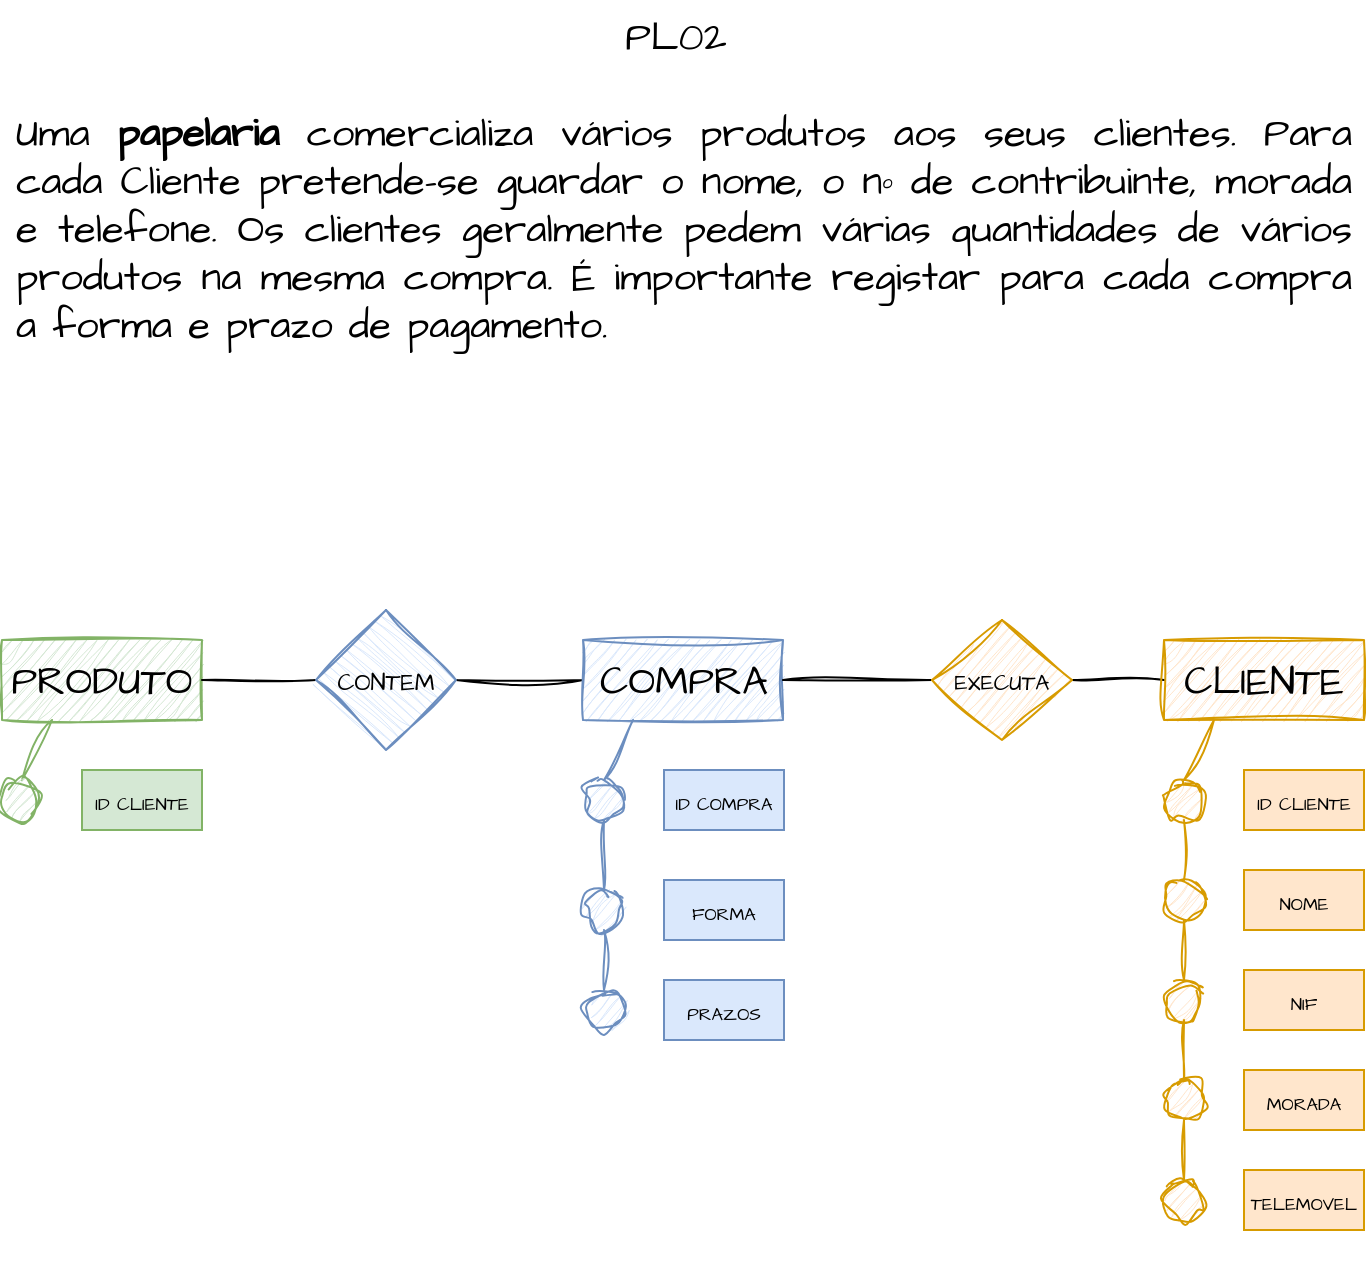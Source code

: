 <mxfile version="21.7.2" type="github">
  <diagram name="Página-1" id="BH1qhdnxoWcXbNzppzCz">
    <mxGraphModel dx="794" dy="432" grid="1" gridSize="10" guides="1" tooltips="1" connect="1" arrows="1" fold="1" page="1" pageScale="1" pageWidth="827" pageHeight="1169" math="0" shadow="0">
      <root>
        <mxCell id="0" />
        <mxCell id="1" parent="0" />
        <mxCell id="3jHvI7O4Ok8lUDtoBdZa-1" value="&lt;div style=&quot;&quot;&gt;PL02&amp;nbsp;&lt;/div&gt;&lt;div style=&quot;&quot;&gt;&lt;br&gt;&lt;/div&gt;&lt;div style=&quot;text-align: justify;&quot;&gt;Uma &lt;b&gt;papelaria &lt;/b&gt;comercializa vários produtos aos seus clientes. Para cada Cliente pretende-se guardar o nome, o&amp;nbsp;&lt;span style=&quot;background-color: initial;&quot;&gt;nº de contribuinte, morada e telefone. Os clientes geralmente pedem várias quantidades de vários produtos na&amp;nbsp;&lt;/span&gt;&lt;span style=&quot;background-color: initial;&quot;&gt;mesma compra. É importante registar para cada compra a forma e prazo de pagamento.&amp;nbsp;&lt;/span&gt;&lt;/div&gt;" style="text;html=1;strokeColor=none;fillColor=none;align=center;verticalAlign=middle;whiteSpace=wrap;rounded=0;fontSize=20;fontFamily=Architects Daughter;" vertex="1" parent="1">
          <mxGeometry x="79" width="670" height="180" as="geometry" />
        </mxCell>
        <mxCell id="3jHvI7O4Ok8lUDtoBdZa-49" value="" style="edgeStyle=orthogonalEdgeStyle;rounded=0;sketch=1;hachureGap=4;jiggle=2;curveFitting=1;orthogonalLoop=1;jettySize=auto;html=1;fontFamily=Architects Daughter;fontSource=https%3A%2F%2Ffonts.googleapis.com%2Fcss%3Ffamily%3DArchitects%2BDaughter;fontSize=16;endArrow=none;endFill=0;" edge="1" parent="1" source="3jHvI7O4Ok8lUDtoBdZa-2" target="3jHvI7O4Ok8lUDtoBdZa-48">
          <mxGeometry relative="1" as="geometry" />
        </mxCell>
        <mxCell id="3jHvI7O4Ok8lUDtoBdZa-2" value="CLIENTE" style="rounded=0;whiteSpace=wrap;html=1;sketch=1;hachureGap=4;jiggle=2;curveFitting=1;fontFamily=Architects Daughter;fontSource=https%3A%2F%2Ffonts.googleapis.com%2Fcss%3Ffamily%3DArchitects%2BDaughter;fontSize=20;fillColor=#ffe6cc;strokeColor=#d79b00;" vertex="1" parent="1">
          <mxGeometry x="654" y="320" width="100" height="40" as="geometry" />
        </mxCell>
        <mxCell id="3jHvI7O4Ok8lUDtoBdZa-3" value="PRODUTO" style="rounded=0;whiteSpace=wrap;html=1;sketch=1;hachureGap=4;jiggle=2;curveFitting=1;fontFamily=Architects Daughter;fontSource=https%3A%2F%2Ffonts.googleapis.com%2Fcss%3Ffamily%3DArchitects%2BDaughter;fontSize=20;fillColor=#d5e8d4;strokeColor=#82b366;" vertex="1" parent="1">
          <mxGeometry x="73" y="320" width="100" height="40" as="geometry" />
        </mxCell>
        <mxCell id="3jHvI7O4Ok8lUDtoBdZa-52" value="" style="edgeStyle=orthogonalEdgeStyle;rounded=0;sketch=1;hachureGap=4;jiggle=2;curveFitting=1;orthogonalLoop=1;jettySize=auto;html=1;fontFamily=Architects Daughter;fontSource=https%3A%2F%2Ffonts.googleapis.com%2Fcss%3Ffamily%3DArchitects%2BDaughter;fontSize=16;endArrow=none;endFill=0;" edge="1" parent="1" source="3jHvI7O4Ok8lUDtoBdZa-4" target="3jHvI7O4Ok8lUDtoBdZa-51">
          <mxGeometry relative="1" as="geometry" />
        </mxCell>
        <mxCell id="3jHvI7O4Ok8lUDtoBdZa-4" value="COMPRA" style="rounded=0;whiteSpace=wrap;html=1;sketch=1;hachureGap=4;jiggle=2;curveFitting=1;fontFamily=Architects Daughter;fontSource=https%3A%2F%2Ffonts.googleapis.com%2Fcss%3Ffamily%3DArchitects%2BDaughter;fontSize=20;fillColor=#dae8fc;strokeColor=#6c8ebf;" vertex="1" parent="1">
          <mxGeometry x="363.5" y="320" width="100" height="40" as="geometry" />
        </mxCell>
        <mxCell id="3jHvI7O4Ok8lUDtoBdZa-9" value="" style="endArrow=none;html=1;rounded=0;sketch=1;hachureGap=4;jiggle=2;curveFitting=1;fontFamily=Architects Daughter;fontSource=https%3A%2F%2Ffonts.googleapis.com%2Fcss%3Ffamily%3DArchitects%2BDaughter;fontSize=16;exitX=0.5;exitY=0;exitDx=0;exitDy=0;fillColor=#ffe6cc;strokeColor=#d79b00;" edge="1" parent="1" source="3jHvI7O4Ok8lUDtoBdZa-10">
          <mxGeometry width="50" height="50" relative="1" as="geometry">
            <mxPoint x="679" y="400" as="sourcePoint" />
            <mxPoint x="679" y="360" as="targetPoint" />
          </mxGeometry>
        </mxCell>
        <mxCell id="3jHvI7O4Ok8lUDtoBdZa-10" value="" style="ellipse;whiteSpace=wrap;html=1;aspect=fixed;hachureGap=4;fontFamily=Architects Daughter;fontSource=https%3A%2F%2Ffonts.googleapis.com%2Fcss%3Ffamily%3DArchitects%2BDaughter;fontSize=20;shadow=0;fillColor=#ffe6cc;strokeColor=#d79b00;sketch=1;curveFitting=1;jiggle=2;" vertex="1" parent="1">
          <mxGeometry x="654" y="390" width="20" height="20" as="geometry" />
        </mxCell>
        <mxCell id="3jHvI7O4Ok8lUDtoBdZa-16" value="" style="endArrow=none;html=1;rounded=0;sketch=1;hachureGap=4;jiggle=2;curveFitting=1;fontFamily=Architects Daughter;fontSource=https%3A%2F%2Ffonts.googleapis.com%2Fcss%3Ffamily%3DArchitects%2BDaughter;fontSize=16;exitX=0.5;exitY=0;exitDx=0;exitDy=0;entryX=0.5;entryY=1;entryDx=0;entryDy=0;fillColor=#ffe6cc;strokeColor=#d79b00;" edge="1" parent="1" source="3jHvI7O4Ok8lUDtoBdZa-17" target="3jHvI7O4Ok8lUDtoBdZa-10">
          <mxGeometry width="50" height="50" relative="1" as="geometry">
            <mxPoint x="679" y="450" as="sourcePoint" />
            <mxPoint x="679" y="410" as="targetPoint" />
          </mxGeometry>
        </mxCell>
        <mxCell id="3jHvI7O4Ok8lUDtoBdZa-17" value="" style="ellipse;whiteSpace=wrap;html=1;aspect=fixed;sketch=1;hachureGap=4;jiggle=2;curveFitting=1;fontFamily=Architects Daughter;fontSource=https%3A%2F%2Ffonts.googleapis.com%2Fcss%3Ffamily%3DArchitects%2BDaughter;fontSize=20;fillColor=#ffe6cc;strokeColor=#d79b00;" vertex="1" parent="1">
          <mxGeometry x="654" y="440" width="20" height="20" as="geometry" />
        </mxCell>
        <mxCell id="3jHvI7O4Ok8lUDtoBdZa-18" value="" style="endArrow=none;html=1;rounded=0;sketch=1;hachureGap=4;jiggle=2;curveFitting=1;fontFamily=Architects Daughter;fontSource=https%3A%2F%2Ffonts.googleapis.com%2Fcss%3Ffamily%3DArchitects%2BDaughter;fontSize=16;exitX=0.5;exitY=0;exitDx=0;exitDy=0;entryX=0.5;entryY=1;entryDx=0;entryDy=0;fillColor=#ffe6cc;strokeColor=#d79b00;" edge="1" parent="1" source="3jHvI7O4Ok8lUDtoBdZa-19" target="3jHvI7O4Ok8lUDtoBdZa-17">
          <mxGeometry width="50" height="50" relative="1" as="geometry">
            <mxPoint x="679" y="500" as="sourcePoint" />
            <mxPoint x="664" y="460" as="targetPoint" />
          </mxGeometry>
        </mxCell>
        <mxCell id="3jHvI7O4Ok8lUDtoBdZa-19" value="" style="ellipse;whiteSpace=wrap;html=1;aspect=fixed;sketch=1;hachureGap=4;jiggle=2;curveFitting=1;fontFamily=Architects Daughter;fontSource=https%3A%2F%2Ffonts.googleapis.com%2Fcss%3Ffamily%3DArchitects%2BDaughter;fontSize=20;fillColor=#ffe6cc;strokeColor=#d79b00;" vertex="1" parent="1">
          <mxGeometry x="654" y="490" width="20" height="20" as="geometry" />
        </mxCell>
        <mxCell id="3jHvI7O4Ok8lUDtoBdZa-20" value="" style="endArrow=none;html=1;rounded=0;sketch=1;hachureGap=4;jiggle=2;curveFitting=1;fontFamily=Architects Daughter;fontSource=https%3A%2F%2Ffonts.googleapis.com%2Fcss%3Ffamily%3DArchitects%2BDaughter;fontSize=16;exitX=0.5;exitY=0;exitDx=0;exitDy=0;entryX=0.5;entryY=1;entryDx=0;entryDy=0;fillColor=#ffe6cc;strokeColor=#d79b00;" edge="1" parent="1" source="3jHvI7O4Ok8lUDtoBdZa-21" target="3jHvI7O4Ok8lUDtoBdZa-19">
          <mxGeometry width="50" height="50" relative="1" as="geometry">
            <mxPoint x="679" y="550" as="sourcePoint" />
            <mxPoint x="664" y="510" as="targetPoint" />
          </mxGeometry>
        </mxCell>
        <mxCell id="3jHvI7O4Ok8lUDtoBdZa-21" value="" style="ellipse;whiteSpace=wrap;html=1;aspect=fixed;sketch=1;hachureGap=4;jiggle=2;curveFitting=1;fontFamily=Architects Daughter;fontSource=https%3A%2F%2Ffonts.googleapis.com%2Fcss%3Ffamily%3DArchitects%2BDaughter;fontSize=20;fillColor=#ffe6cc;strokeColor=#d79b00;" vertex="1" parent="1">
          <mxGeometry x="654" y="540" width="20" height="20" as="geometry" />
        </mxCell>
        <mxCell id="3jHvI7O4Ok8lUDtoBdZa-25" value="" style="endArrow=none;html=1;rounded=0;sketch=1;hachureGap=4;jiggle=2;curveFitting=1;fontFamily=Architects Daughter;fontSource=https%3A%2F%2Ffonts.googleapis.com%2Fcss%3Ffamily%3DArchitects%2BDaughter;fontSize=16;exitX=0.5;exitY=0;exitDx=0;exitDy=0;entryX=0.5;entryY=1;entryDx=0;entryDy=0;fillColor=#ffe6cc;strokeColor=#d79b00;" edge="1" parent="1" source="3jHvI7O4Ok8lUDtoBdZa-26" target="3jHvI7O4Ok8lUDtoBdZa-21">
          <mxGeometry width="50" height="50" relative="1" as="geometry">
            <mxPoint x="679" y="600" as="sourcePoint" />
            <mxPoint x="664" y="560" as="targetPoint" />
          </mxGeometry>
        </mxCell>
        <mxCell id="3jHvI7O4Ok8lUDtoBdZa-26" value="" style="ellipse;whiteSpace=wrap;html=1;aspect=fixed;sketch=1;hachureGap=4;jiggle=2;curveFitting=1;fontFamily=Architects Daughter;fontSource=https%3A%2F%2Ffonts.googleapis.com%2Fcss%3Ffamily%3DArchitects%2BDaughter;fontSize=20;fillColor=#ffe6cc;strokeColor=#d79b00;" vertex="1" parent="1">
          <mxGeometry x="654" y="590" width="20" height="20" as="geometry" />
        </mxCell>
        <mxCell id="3jHvI7O4Ok8lUDtoBdZa-27" value="&lt;p style=&quot;line-height: 130%;&quot;&gt;&lt;font style=&quot;font-size: 9px;&quot;&gt;ID CLIENTE&lt;/font&gt;&lt;/p&gt;" style="text;html=1;strokeColor=#d79b00;fillColor=#ffe6cc;align=center;verticalAlign=middle;whiteSpace=wrap;rounded=0;fontSize=20;fontFamily=Architects Daughter;" vertex="1" parent="1">
          <mxGeometry x="694" y="385" width="60" height="30" as="geometry" />
        </mxCell>
        <mxCell id="3jHvI7O4Ok8lUDtoBdZa-28" value="&lt;p style=&quot;line-height: 130%;&quot;&gt;&lt;font style=&quot;font-size: 9px;&quot;&gt;NOME&lt;/font&gt;&lt;/p&gt;" style="text;html=1;strokeColor=#d79b00;fillColor=#ffe6cc;align=center;verticalAlign=middle;whiteSpace=wrap;rounded=0;fontSize=20;fontFamily=Architects Daughter;" vertex="1" parent="1">
          <mxGeometry x="694" y="435" width="60" height="30" as="geometry" />
        </mxCell>
        <mxCell id="3jHvI7O4Ok8lUDtoBdZa-29" value="&lt;p style=&quot;line-height: 130%;&quot;&gt;&lt;font style=&quot;font-size: 9px;&quot;&gt;NIF&lt;/font&gt;&lt;/p&gt;" style="text;html=1;strokeColor=#d79b00;fillColor=#ffe6cc;align=center;verticalAlign=middle;whiteSpace=wrap;rounded=0;fontSize=20;fontFamily=Architects Daughter;" vertex="1" parent="1">
          <mxGeometry x="694" y="485" width="60" height="30" as="geometry" />
        </mxCell>
        <mxCell id="3jHvI7O4Ok8lUDtoBdZa-30" value="&lt;p style=&quot;line-height: 130%;&quot;&gt;&lt;font style=&quot;font-size: 9px;&quot;&gt;MORADA&lt;/font&gt;&lt;/p&gt;" style="text;html=1;strokeColor=#d79b00;fillColor=#ffe6cc;align=center;verticalAlign=middle;whiteSpace=wrap;rounded=0;fontSize=20;fontFamily=Architects Daughter;" vertex="1" parent="1">
          <mxGeometry x="694" y="535" width="60" height="30" as="geometry" />
        </mxCell>
        <mxCell id="3jHvI7O4Ok8lUDtoBdZa-31" value="&lt;p style=&quot;line-height: 130%;&quot;&gt;&lt;font style=&quot;font-size: 9px;&quot;&gt;TELEMOVEL&lt;/font&gt;&lt;/p&gt;" style="text;html=1;strokeColor=#d79b00;fillColor=#ffe6cc;align=center;verticalAlign=middle;whiteSpace=wrap;rounded=0;fontSize=20;fontFamily=Architects Daughter;" vertex="1" parent="1">
          <mxGeometry x="694" y="585" width="60" height="30" as="geometry" />
        </mxCell>
        <mxCell id="3jHvI7O4Ok8lUDtoBdZa-33" value="" style="endArrow=none;html=1;rounded=0;sketch=1;hachureGap=4;jiggle=2;curveFitting=1;fontFamily=Architects Daughter;fontSource=https%3A%2F%2Ffonts.googleapis.com%2Fcss%3Ffamily%3DArchitects%2BDaughter;fontSize=16;exitX=0.5;exitY=0;exitDx=0;exitDy=0;fillColor=#dae8fc;strokeColor=#6c8ebf;entryX=0.25;entryY=1;entryDx=0;entryDy=0;" edge="1" parent="1" source="3jHvI7O4Ok8lUDtoBdZa-34" target="3jHvI7O4Ok8lUDtoBdZa-4">
          <mxGeometry width="50" height="50" relative="1" as="geometry">
            <mxPoint x="389" y="400" as="sourcePoint" />
            <mxPoint x="389" y="360" as="targetPoint" />
          </mxGeometry>
        </mxCell>
        <mxCell id="3jHvI7O4Ok8lUDtoBdZa-34" value="" style="ellipse;whiteSpace=wrap;html=1;aspect=fixed;hachureGap=4;fontFamily=Architects Daughter;fontSource=https%3A%2F%2Ffonts.googleapis.com%2Fcss%3Ffamily%3DArchitects%2BDaughter;fontSize=20;shadow=0;fillColor=#dae8fc;strokeColor=#6c8ebf;sketch=1;curveFitting=1;jiggle=2;" vertex="1" parent="1">
          <mxGeometry x="364" y="390" width="20" height="20" as="geometry" />
        </mxCell>
        <mxCell id="3jHvI7O4Ok8lUDtoBdZa-35" value="&lt;p style=&quot;line-height: 130%;&quot;&gt;&lt;font style=&quot;font-size: 9px;&quot;&gt;ID COMPRA&lt;/font&gt;&lt;/p&gt;" style="text;html=1;strokeColor=#6c8ebf;fillColor=#dae8fc;align=center;verticalAlign=middle;whiteSpace=wrap;rounded=0;fontSize=20;fontFamily=Architects Daughter;" vertex="1" parent="1">
          <mxGeometry x="404" y="385" width="60" height="30" as="geometry" />
        </mxCell>
        <mxCell id="3jHvI7O4Ok8lUDtoBdZa-39" value="" style="endArrow=none;html=1;rounded=0;sketch=1;hachureGap=4;jiggle=2;curveFitting=1;fontFamily=Architects Daughter;fontSource=https%3A%2F%2Ffonts.googleapis.com%2Fcss%3Ffamily%3DArchitects%2BDaughter;fontSize=16;exitX=0.5;exitY=0;exitDx=0;exitDy=0;fillColor=#d5e8d4;strokeColor=#82b366;entryX=0.25;entryY=1;entryDx=0;entryDy=0;" edge="1" parent="1" source="3jHvI7O4Ok8lUDtoBdZa-40" target="3jHvI7O4Ok8lUDtoBdZa-3">
          <mxGeometry width="50" height="50" relative="1" as="geometry">
            <mxPoint x="98" y="400" as="sourcePoint" />
            <mxPoint x="98" y="360" as="targetPoint" />
          </mxGeometry>
        </mxCell>
        <mxCell id="3jHvI7O4Ok8lUDtoBdZa-40" value="" style="ellipse;whiteSpace=wrap;html=1;aspect=fixed;hachureGap=4;fontFamily=Architects Daughter;fontSource=https%3A%2F%2Ffonts.googleapis.com%2Fcss%3Ffamily%3DArchitects%2BDaughter;fontSize=20;shadow=0;fillColor=#d5e8d4;strokeColor=#82b366;sketch=1;curveFitting=1;jiggle=2;" vertex="1" parent="1">
          <mxGeometry x="73" y="390" width="20" height="20" as="geometry" />
        </mxCell>
        <mxCell id="3jHvI7O4Ok8lUDtoBdZa-41" value="&lt;p style=&quot;line-height: 130%;&quot;&gt;&lt;font style=&quot;font-size: 9px;&quot;&gt;ID CLIENTE&lt;/font&gt;&lt;/p&gt;" style="text;html=1;strokeColor=#82b366;fillColor=#d5e8d4;align=center;verticalAlign=middle;whiteSpace=wrap;rounded=0;fontSize=20;fontFamily=Architects Daughter;" vertex="1" parent="1">
          <mxGeometry x="113" y="385" width="60" height="30" as="geometry" />
        </mxCell>
        <mxCell id="3jHvI7O4Ok8lUDtoBdZa-42" value="" style="endArrow=none;html=1;rounded=0;sketch=1;hachureGap=4;jiggle=2;curveFitting=1;fontFamily=Architects Daughter;fontSource=https%3A%2F%2Ffonts.googleapis.com%2Fcss%3Ffamily%3DArchitects%2BDaughter;fontSize=16;exitX=0.5;exitY=0;exitDx=0;exitDy=0;entryX=0.5;entryY=1;entryDx=0;entryDy=0;fillColor=#dae8fc;strokeColor=#6c8ebf;" edge="1" parent="1" source="3jHvI7O4Ok8lUDtoBdZa-43" target="3jHvI7O4Ok8lUDtoBdZa-34">
          <mxGeometry width="50" height="50" relative="1" as="geometry">
            <mxPoint x="389" y="455" as="sourcePoint" />
            <mxPoint x="374" y="415" as="targetPoint" />
          </mxGeometry>
        </mxCell>
        <mxCell id="3jHvI7O4Ok8lUDtoBdZa-43" value="" style="ellipse;whiteSpace=wrap;html=1;aspect=fixed;sketch=1;hachureGap=4;jiggle=2;curveFitting=1;fontFamily=Architects Daughter;fontSource=https%3A%2F%2Ffonts.googleapis.com%2Fcss%3Ffamily%3DArchitects%2BDaughter;fontSize=20;fillColor=#dae8fc;strokeColor=#6c8ebf;" vertex="1" parent="1">
          <mxGeometry x="364" y="445" width="20" height="20" as="geometry" />
        </mxCell>
        <mxCell id="3jHvI7O4Ok8lUDtoBdZa-44" value="" style="endArrow=none;html=1;rounded=0;sketch=1;hachureGap=4;jiggle=2;curveFitting=1;fontFamily=Architects Daughter;fontSource=https%3A%2F%2Ffonts.googleapis.com%2Fcss%3Ffamily%3DArchitects%2BDaughter;fontSize=16;exitX=0.5;exitY=0;exitDx=0;exitDy=0;entryX=0.5;entryY=1;entryDx=0;entryDy=0;fillColor=#dae8fc;strokeColor=#6c8ebf;" edge="1" parent="1" source="3jHvI7O4Ok8lUDtoBdZa-45" target="3jHvI7O4Ok8lUDtoBdZa-43">
          <mxGeometry width="50" height="50" relative="1" as="geometry">
            <mxPoint x="389" y="505" as="sourcePoint" />
            <mxPoint x="374" y="465" as="targetPoint" />
          </mxGeometry>
        </mxCell>
        <mxCell id="3jHvI7O4Ok8lUDtoBdZa-45" value="" style="ellipse;whiteSpace=wrap;html=1;aspect=fixed;sketch=1;hachureGap=4;jiggle=2;curveFitting=1;fontFamily=Architects Daughter;fontSource=https%3A%2F%2Ffonts.googleapis.com%2Fcss%3Ffamily%3DArchitects%2BDaughter;fontSize=20;fillColor=#dae8fc;strokeColor=#6c8ebf;" vertex="1" parent="1">
          <mxGeometry x="364" y="495" width="20" height="20" as="geometry" />
        </mxCell>
        <mxCell id="3jHvI7O4Ok8lUDtoBdZa-46" value="&lt;p style=&quot;line-height: 130%;&quot;&gt;&lt;font style=&quot;font-size: 9px;&quot;&gt;FORMA&lt;/font&gt;&lt;/p&gt;" style="text;html=1;strokeColor=#6c8ebf;fillColor=#dae8fc;align=center;verticalAlign=middle;whiteSpace=wrap;rounded=0;fontSize=20;fontFamily=Architects Daughter;" vertex="1" parent="1">
          <mxGeometry x="404" y="440" width="60" height="30" as="geometry" />
        </mxCell>
        <mxCell id="3jHvI7O4Ok8lUDtoBdZa-47" value="&lt;p style=&quot;line-height: 130%;&quot;&gt;&lt;font style=&quot;font-size: 9px;&quot;&gt;PRAZOS&lt;/font&gt;&lt;/p&gt;" style="text;html=1;strokeColor=#6c8ebf;fillColor=#dae8fc;align=center;verticalAlign=middle;whiteSpace=wrap;rounded=0;fontSize=20;fontFamily=Architects Daughter;" vertex="1" parent="1">
          <mxGeometry x="404" y="490" width="60" height="30" as="geometry" />
        </mxCell>
        <mxCell id="3jHvI7O4Ok8lUDtoBdZa-50" value="" style="edgeStyle=orthogonalEdgeStyle;rounded=0;sketch=1;hachureGap=4;jiggle=2;curveFitting=1;orthogonalLoop=1;jettySize=auto;html=1;fontFamily=Architects Daughter;fontSource=https%3A%2F%2Ffonts.googleapis.com%2Fcss%3Ffamily%3DArchitects%2BDaughter;fontSize=16;endArrow=none;endFill=0;" edge="1" parent="1" source="3jHvI7O4Ok8lUDtoBdZa-48" target="3jHvI7O4Ok8lUDtoBdZa-4">
          <mxGeometry relative="1" as="geometry" />
        </mxCell>
        <mxCell id="3jHvI7O4Ok8lUDtoBdZa-48" value="&lt;p style=&quot;line-height: 130%;&quot;&gt;&lt;font style=&quot;font-size: 11px;&quot;&gt;EXECUTA&lt;/font&gt;&lt;/p&gt;" style="rhombus;whiteSpace=wrap;html=1;fontSize=20;fontFamily=Architects Daughter;fillColor=#ffe6cc;strokeColor=#d79b00;rounded=0;sketch=1;hachureGap=4;jiggle=2;curveFitting=1;fontSource=https%3A%2F%2Ffonts.googleapis.com%2Fcss%3Ffamily%3DArchitects%2BDaughter;" vertex="1" parent="1">
          <mxGeometry x="538" y="310" width="70" height="60" as="geometry" />
        </mxCell>
        <mxCell id="3jHvI7O4Ok8lUDtoBdZa-53" value="" style="edgeStyle=orthogonalEdgeStyle;rounded=0;sketch=1;hachureGap=4;jiggle=2;curveFitting=1;orthogonalLoop=1;jettySize=auto;html=1;fontFamily=Architects Daughter;fontSource=https%3A%2F%2Ffonts.googleapis.com%2Fcss%3Ffamily%3DArchitects%2BDaughter;fontSize=16;endArrow=none;endFill=0;" edge="1" parent="1" source="3jHvI7O4Ok8lUDtoBdZa-51" target="3jHvI7O4Ok8lUDtoBdZa-3">
          <mxGeometry relative="1" as="geometry" />
        </mxCell>
        <mxCell id="3jHvI7O4Ok8lUDtoBdZa-51" value="&lt;p style=&quot;line-height: 130%;&quot;&gt;&lt;font style=&quot;font-size: 12px;&quot;&gt;CONTEM&lt;/font&gt;&lt;/p&gt;" style="rhombus;whiteSpace=wrap;html=1;fontSize=20;fontFamily=Architects Daughter;fillColor=#dae8fc;strokeColor=#6c8ebf;rounded=0;sketch=1;hachureGap=4;jiggle=2;curveFitting=1;fontSource=https%3A%2F%2Ffonts.googleapis.com%2Fcss%3Ffamily%3DArchitects%2BDaughter;direction=south;" vertex="1" parent="1">
          <mxGeometry x="230" y="305" width="70" height="70" as="geometry" />
        </mxCell>
      </root>
    </mxGraphModel>
  </diagram>
</mxfile>
